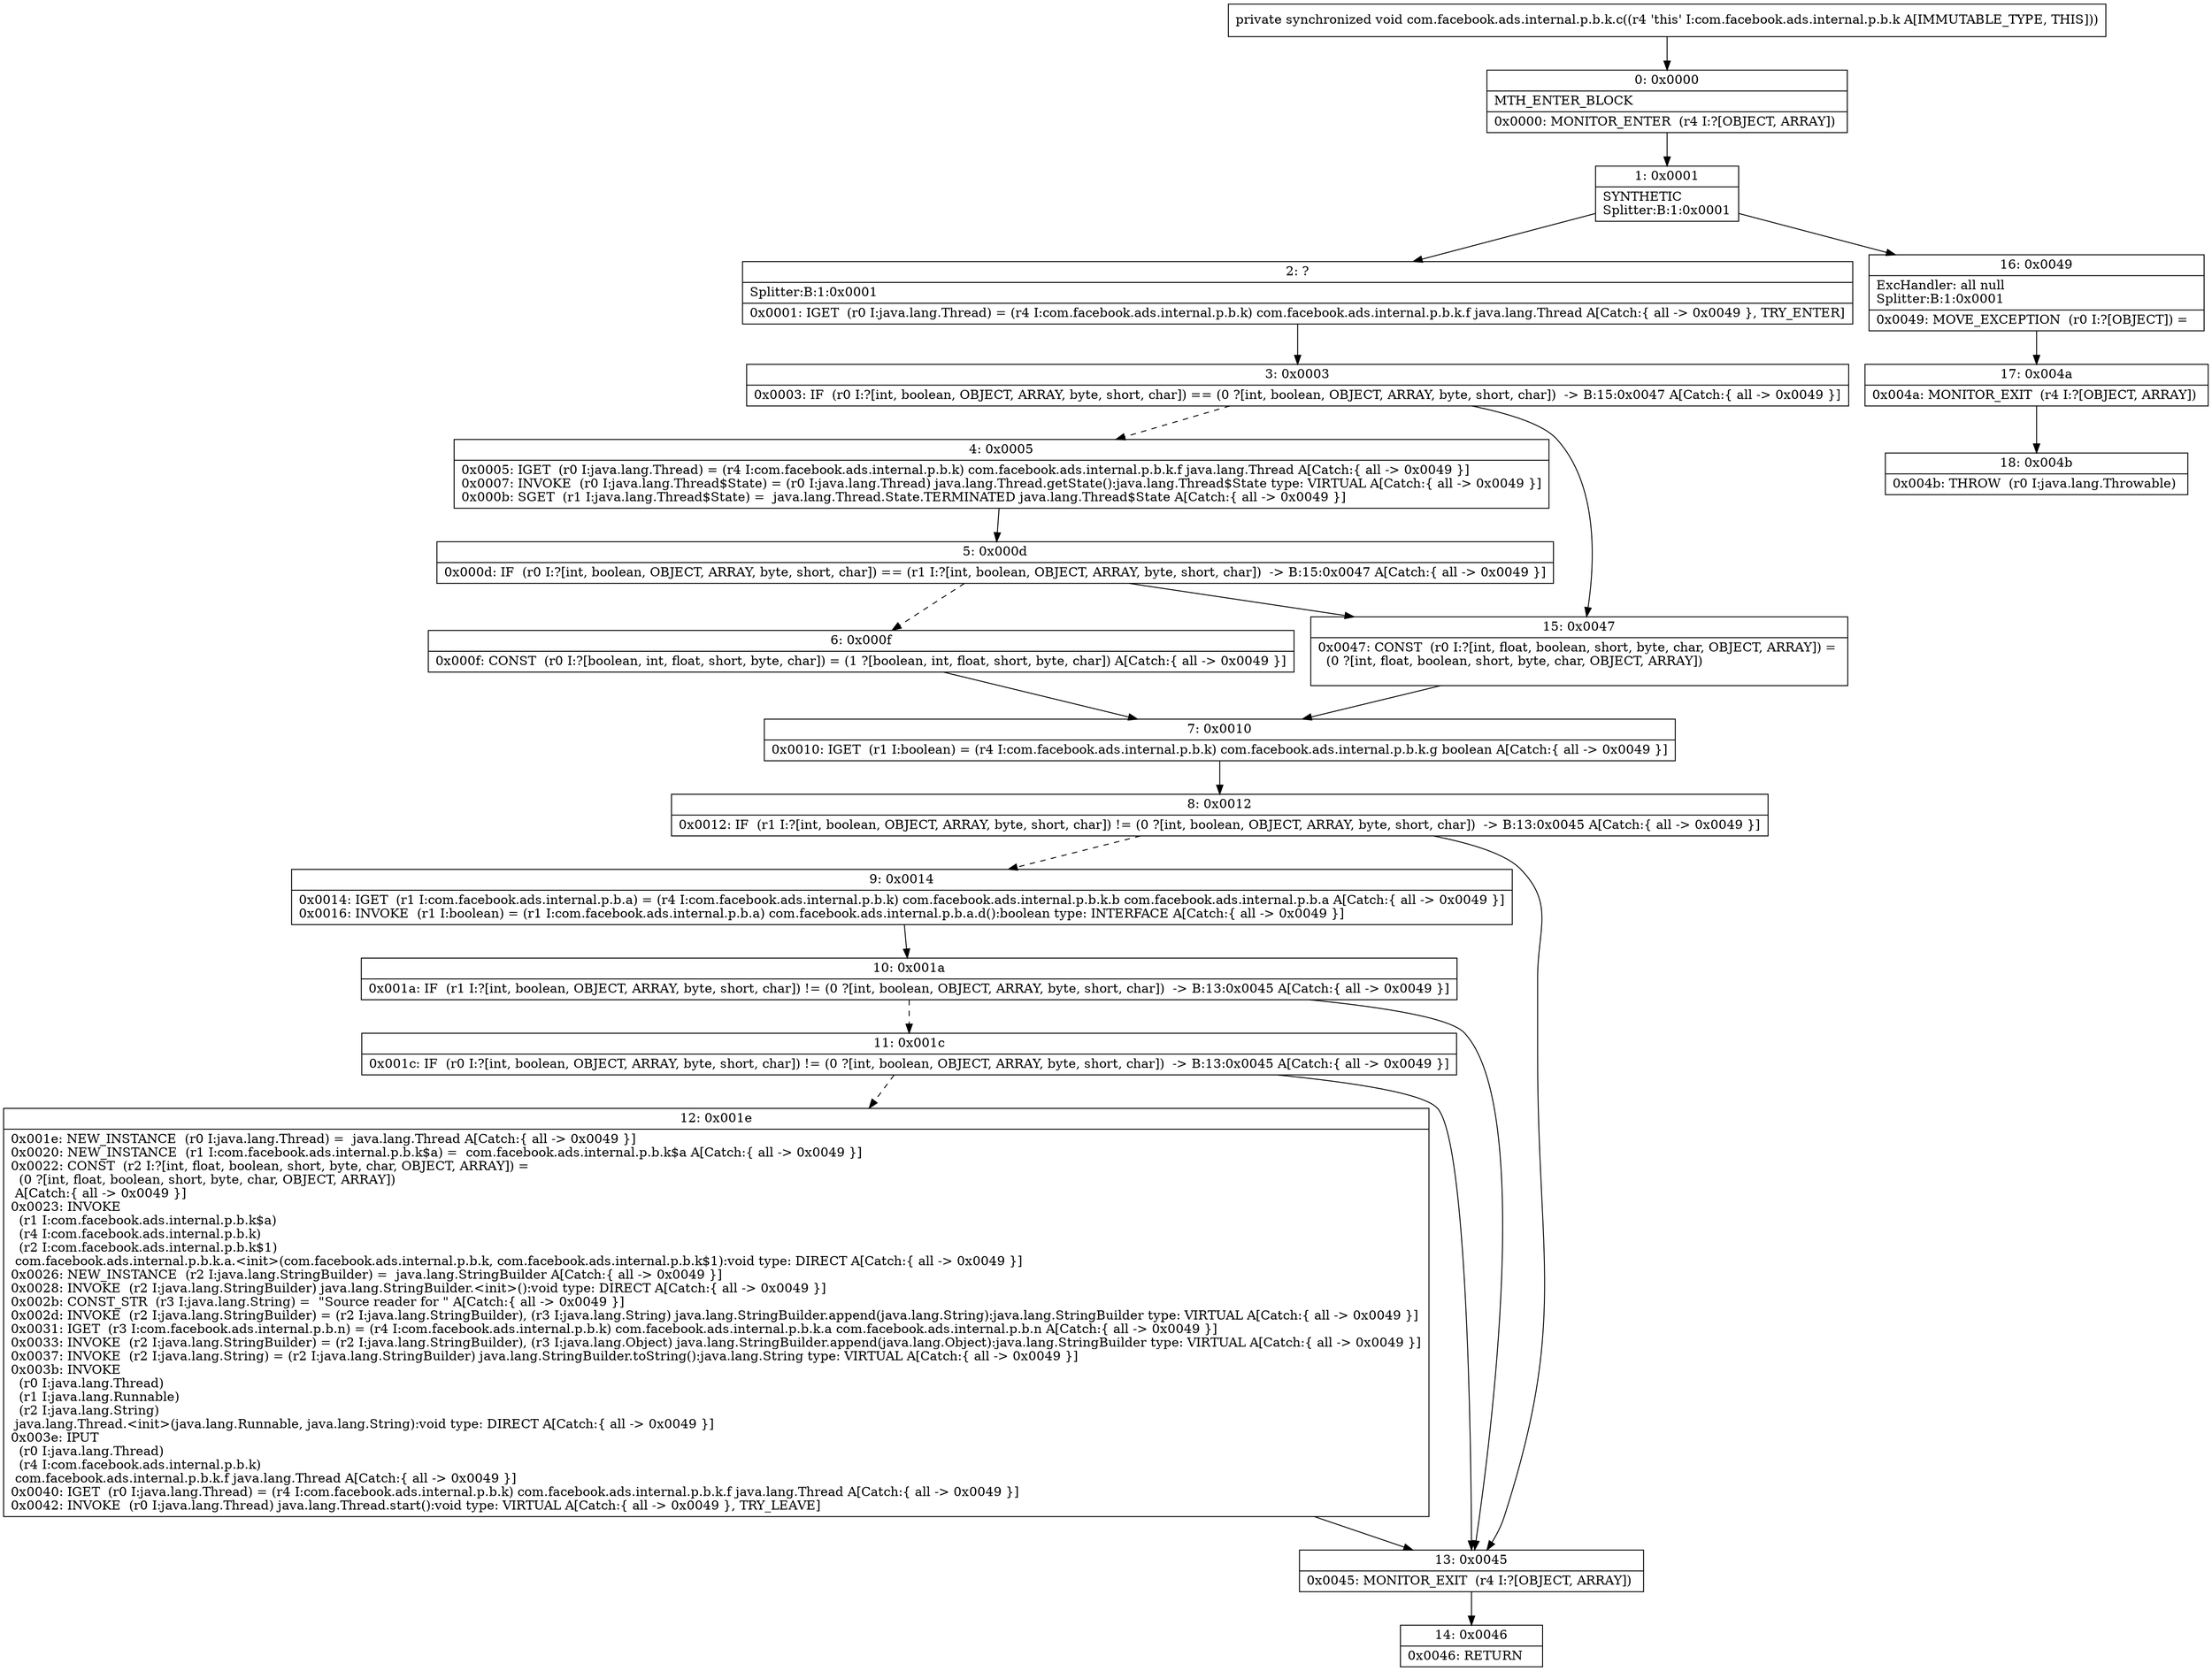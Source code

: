 digraph "CFG forcom.facebook.ads.internal.p.b.k.c()V" {
Node_0 [shape=record,label="{0\:\ 0x0000|MTH_ENTER_BLOCK\l|0x0000: MONITOR_ENTER  (r4 I:?[OBJECT, ARRAY]) \l}"];
Node_1 [shape=record,label="{1\:\ 0x0001|SYNTHETIC\lSplitter:B:1:0x0001\l}"];
Node_2 [shape=record,label="{2\:\ ?|Splitter:B:1:0x0001\l|0x0001: IGET  (r0 I:java.lang.Thread) = (r4 I:com.facebook.ads.internal.p.b.k) com.facebook.ads.internal.p.b.k.f java.lang.Thread A[Catch:\{ all \-\> 0x0049 \}, TRY_ENTER]\l}"];
Node_3 [shape=record,label="{3\:\ 0x0003|0x0003: IF  (r0 I:?[int, boolean, OBJECT, ARRAY, byte, short, char]) == (0 ?[int, boolean, OBJECT, ARRAY, byte, short, char])  \-\> B:15:0x0047 A[Catch:\{ all \-\> 0x0049 \}]\l}"];
Node_4 [shape=record,label="{4\:\ 0x0005|0x0005: IGET  (r0 I:java.lang.Thread) = (r4 I:com.facebook.ads.internal.p.b.k) com.facebook.ads.internal.p.b.k.f java.lang.Thread A[Catch:\{ all \-\> 0x0049 \}]\l0x0007: INVOKE  (r0 I:java.lang.Thread$State) = (r0 I:java.lang.Thread) java.lang.Thread.getState():java.lang.Thread$State type: VIRTUAL A[Catch:\{ all \-\> 0x0049 \}]\l0x000b: SGET  (r1 I:java.lang.Thread$State) =  java.lang.Thread.State.TERMINATED java.lang.Thread$State A[Catch:\{ all \-\> 0x0049 \}]\l}"];
Node_5 [shape=record,label="{5\:\ 0x000d|0x000d: IF  (r0 I:?[int, boolean, OBJECT, ARRAY, byte, short, char]) == (r1 I:?[int, boolean, OBJECT, ARRAY, byte, short, char])  \-\> B:15:0x0047 A[Catch:\{ all \-\> 0x0049 \}]\l}"];
Node_6 [shape=record,label="{6\:\ 0x000f|0x000f: CONST  (r0 I:?[boolean, int, float, short, byte, char]) = (1 ?[boolean, int, float, short, byte, char]) A[Catch:\{ all \-\> 0x0049 \}]\l}"];
Node_7 [shape=record,label="{7\:\ 0x0010|0x0010: IGET  (r1 I:boolean) = (r4 I:com.facebook.ads.internal.p.b.k) com.facebook.ads.internal.p.b.k.g boolean A[Catch:\{ all \-\> 0x0049 \}]\l}"];
Node_8 [shape=record,label="{8\:\ 0x0012|0x0012: IF  (r1 I:?[int, boolean, OBJECT, ARRAY, byte, short, char]) != (0 ?[int, boolean, OBJECT, ARRAY, byte, short, char])  \-\> B:13:0x0045 A[Catch:\{ all \-\> 0x0049 \}]\l}"];
Node_9 [shape=record,label="{9\:\ 0x0014|0x0014: IGET  (r1 I:com.facebook.ads.internal.p.b.a) = (r4 I:com.facebook.ads.internal.p.b.k) com.facebook.ads.internal.p.b.k.b com.facebook.ads.internal.p.b.a A[Catch:\{ all \-\> 0x0049 \}]\l0x0016: INVOKE  (r1 I:boolean) = (r1 I:com.facebook.ads.internal.p.b.a) com.facebook.ads.internal.p.b.a.d():boolean type: INTERFACE A[Catch:\{ all \-\> 0x0049 \}]\l}"];
Node_10 [shape=record,label="{10\:\ 0x001a|0x001a: IF  (r1 I:?[int, boolean, OBJECT, ARRAY, byte, short, char]) != (0 ?[int, boolean, OBJECT, ARRAY, byte, short, char])  \-\> B:13:0x0045 A[Catch:\{ all \-\> 0x0049 \}]\l}"];
Node_11 [shape=record,label="{11\:\ 0x001c|0x001c: IF  (r0 I:?[int, boolean, OBJECT, ARRAY, byte, short, char]) != (0 ?[int, boolean, OBJECT, ARRAY, byte, short, char])  \-\> B:13:0x0045 A[Catch:\{ all \-\> 0x0049 \}]\l}"];
Node_12 [shape=record,label="{12\:\ 0x001e|0x001e: NEW_INSTANCE  (r0 I:java.lang.Thread) =  java.lang.Thread A[Catch:\{ all \-\> 0x0049 \}]\l0x0020: NEW_INSTANCE  (r1 I:com.facebook.ads.internal.p.b.k$a) =  com.facebook.ads.internal.p.b.k$a A[Catch:\{ all \-\> 0x0049 \}]\l0x0022: CONST  (r2 I:?[int, float, boolean, short, byte, char, OBJECT, ARRAY]) = \l  (0 ?[int, float, boolean, short, byte, char, OBJECT, ARRAY])\l A[Catch:\{ all \-\> 0x0049 \}]\l0x0023: INVOKE  \l  (r1 I:com.facebook.ads.internal.p.b.k$a)\l  (r4 I:com.facebook.ads.internal.p.b.k)\l  (r2 I:com.facebook.ads.internal.p.b.k$1)\l com.facebook.ads.internal.p.b.k.a.\<init\>(com.facebook.ads.internal.p.b.k, com.facebook.ads.internal.p.b.k$1):void type: DIRECT A[Catch:\{ all \-\> 0x0049 \}]\l0x0026: NEW_INSTANCE  (r2 I:java.lang.StringBuilder) =  java.lang.StringBuilder A[Catch:\{ all \-\> 0x0049 \}]\l0x0028: INVOKE  (r2 I:java.lang.StringBuilder) java.lang.StringBuilder.\<init\>():void type: DIRECT A[Catch:\{ all \-\> 0x0049 \}]\l0x002b: CONST_STR  (r3 I:java.lang.String) =  \"Source reader for \" A[Catch:\{ all \-\> 0x0049 \}]\l0x002d: INVOKE  (r2 I:java.lang.StringBuilder) = (r2 I:java.lang.StringBuilder), (r3 I:java.lang.String) java.lang.StringBuilder.append(java.lang.String):java.lang.StringBuilder type: VIRTUAL A[Catch:\{ all \-\> 0x0049 \}]\l0x0031: IGET  (r3 I:com.facebook.ads.internal.p.b.n) = (r4 I:com.facebook.ads.internal.p.b.k) com.facebook.ads.internal.p.b.k.a com.facebook.ads.internal.p.b.n A[Catch:\{ all \-\> 0x0049 \}]\l0x0033: INVOKE  (r2 I:java.lang.StringBuilder) = (r2 I:java.lang.StringBuilder), (r3 I:java.lang.Object) java.lang.StringBuilder.append(java.lang.Object):java.lang.StringBuilder type: VIRTUAL A[Catch:\{ all \-\> 0x0049 \}]\l0x0037: INVOKE  (r2 I:java.lang.String) = (r2 I:java.lang.StringBuilder) java.lang.StringBuilder.toString():java.lang.String type: VIRTUAL A[Catch:\{ all \-\> 0x0049 \}]\l0x003b: INVOKE  \l  (r0 I:java.lang.Thread)\l  (r1 I:java.lang.Runnable)\l  (r2 I:java.lang.String)\l java.lang.Thread.\<init\>(java.lang.Runnable, java.lang.String):void type: DIRECT A[Catch:\{ all \-\> 0x0049 \}]\l0x003e: IPUT  \l  (r0 I:java.lang.Thread)\l  (r4 I:com.facebook.ads.internal.p.b.k)\l com.facebook.ads.internal.p.b.k.f java.lang.Thread A[Catch:\{ all \-\> 0x0049 \}]\l0x0040: IGET  (r0 I:java.lang.Thread) = (r4 I:com.facebook.ads.internal.p.b.k) com.facebook.ads.internal.p.b.k.f java.lang.Thread A[Catch:\{ all \-\> 0x0049 \}]\l0x0042: INVOKE  (r0 I:java.lang.Thread) java.lang.Thread.start():void type: VIRTUAL A[Catch:\{ all \-\> 0x0049 \}, TRY_LEAVE]\l}"];
Node_13 [shape=record,label="{13\:\ 0x0045|0x0045: MONITOR_EXIT  (r4 I:?[OBJECT, ARRAY]) \l}"];
Node_14 [shape=record,label="{14\:\ 0x0046|0x0046: RETURN   \l}"];
Node_15 [shape=record,label="{15\:\ 0x0047|0x0047: CONST  (r0 I:?[int, float, boolean, short, byte, char, OBJECT, ARRAY]) = \l  (0 ?[int, float, boolean, short, byte, char, OBJECT, ARRAY])\l \l}"];
Node_16 [shape=record,label="{16\:\ 0x0049|ExcHandler: all null\lSplitter:B:1:0x0001\l|0x0049: MOVE_EXCEPTION  (r0 I:?[OBJECT]) =  \l}"];
Node_17 [shape=record,label="{17\:\ 0x004a|0x004a: MONITOR_EXIT  (r4 I:?[OBJECT, ARRAY]) \l}"];
Node_18 [shape=record,label="{18\:\ 0x004b|0x004b: THROW  (r0 I:java.lang.Throwable) \l}"];
MethodNode[shape=record,label="{private synchronized void com.facebook.ads.internal.p.b.k.c((r4 'this' I:com.facebook.ads.internal.p.b.k A[IMMUTABLE_TYPE, THIS])) }"];
MethodNode -> Node_0;
Node_0 -> Node_1;
Node_1 -> Node_2;
Node_1 -> Node_16;
Node_2 -> Node_3;
Node_3 -> Node_4[style=dashed];
Node_3 -> Node_15;
Node_4 -> Node_5;
Node_5 -> Node_6[style=dashed];
Node_5 -> Node_15;
Node_6 -> Node_7;
Node_7 -> Node_8;
Node_8 -> Node_9[style=dashed];
Node_8 -> Node_13;
Node_9 -> Node_10;
Node_10 -> Node_11[style=dashed];
Node_10 -> Node_13;
Node_11 -> Node_12[style=dashed];
Node_11 -> Node_13;
Node_12 -> Node_13;
Node_13 -> Node_14;
Node_15 -> Node_7;
Node_16 -> Node_17;
Node_17 -> Node_18;
}

